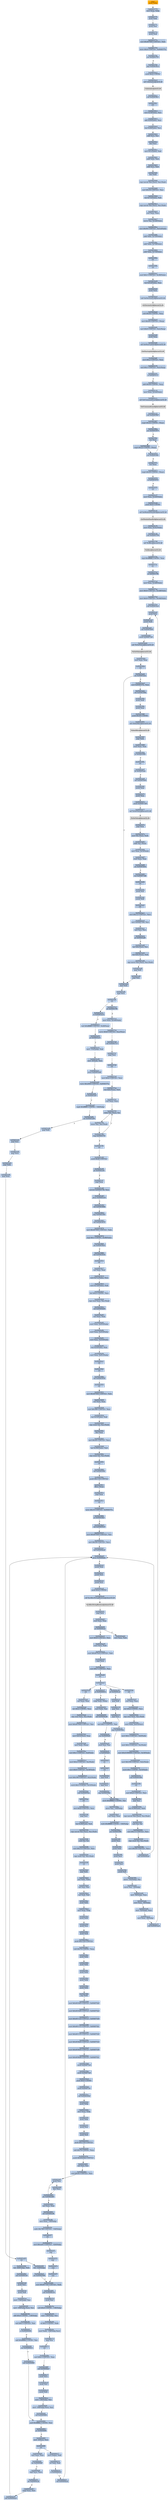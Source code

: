 digraph G {
node[shape=rectangle,style=filled,fillcolor=lightsteelblue,color=lightsteelblue]
bgcolor="transparent"
a0x00403778pushl_ebp[label="start\npushl %ebp",fillcolor="orange",color="lightgrey"];
a0x00403779movl_esp_ebp[label="0x00403779\nmovl %esp, %ebp"];
a0x0040377bpushl_ebx[label="0x0040377b\npushl %ebx"];
a0x0040377cpushl_esi[label="0x0040377c\npushl %esi"];
a0x0040377dpushl_edi[label="0x0040377d\npushl %edi"];
a0x0040377emovl_0x407000UINT32_ebx[label="0x0040377e\nmovl $0x407000<UINT32>, %ebx"];
a0x00403783testw_0x4UINT16_0x0040375a[label="0x00403783\ntestw $0x4<UINT16>, 0x0040375a"];
a0x0040378cjne_0x00403793[label="0x0040378c\njne 0x00403793"];
a0x0040378ejmp_0x00403bc2[label="0x0040378e\njmp 0x00403bc2"];
a0x00403bc2pushl_0x0UINT8[label="0x00403bc2\npushl $0x0<UINT8>"];
a0x00403bc4call_CoInitialize_ole32_dll[label="0x00403bc4\ncall CoInitialize@ole32.dll"];
CoInitialize_ole32_dll[label="CoInitialize@ole32.dll",fillcolor="lightgrey",color="lightgrey"];
a0x00403bcacall_0x004038c1[label="0x00403bca\ncall 0x004038c1"];
a0x004038c1std_[label="0x004038c1\nstd "];
a0x004038c2movl_0x18ebx__ecx[label="0x004038c2\nmovl 0x18(%ebx), %ecx"];
a0x004038c5addl_0x20ebx__ecx[label="0x004038c5\naddl 0x20(%ebx), %ecx"];
a0x004038c8leal_0x28ebx__esi[label="0x004038c8\nleal 0x28(%ebx), %esi"];
a0x004038cbaddl_ecx_esi[label="0x004038cb\naddl %ecx, %esi"];
a0x004038cddecl_esi[label="0x004038cd\ndecl %esi"];
a0x004038cemovl_0x1cebx__edi[label="0x004038ce\nmovl 0x1c(%ebx), %edi"];
a0x004038d1addl_ebx_edi[label="0x004038d1\naddl %ebx, %edi"];
a0x004038d3addl_ecx_edi[label="0x004038d3\naddl %ecx, %edi"];
a0x004038d5decl_edi[label="0x004038d5\ndecl %edi"];
a0x004038d6repz_movsb_ds_esi__es_edi_[label="0x004038d6\nrepz movsb %ds:(%esi), %es:(%edi)"];
a0x004038d8movl_0x18UINT32_ecx[label="0x004038d8\nmovl $0x18<UINT32>, %ecx"];
a0x004038ddleal_0x733ebx__edi[label="0x004038dd\nleal 0x733(%ebx), %edi"];
a0x004038e3repz_movsb_ds_esi__es_edi_[label="0x004038e3\nrepz movsb %ds:(%esi), %es:(%edi)"];
a0x004038e5xorl_eax_eax[label="0x004038e5\nxorl %eax, %eax"];
a0x004038e7movw_ax_0x3e8ebx_[label="0x004038e7\nmovw %ax, 0x3e8(%ebx)"];
a0x004038eemovl_0x94UINT32_0x5c4ebx_[label="0x004038ee\nmovl $0x94<UINT32>, 0x5c4(%ebx)"];
a0x004038f8addl_ebx_0x720ebx_[label="0x004038f8\naddl %ebx, 0x720(%ebx)"];
a0x004038feaddl_ebx_0x728ebx_[label="0x004038fe\naddl %ebx, 0x728(%ebx)"];
a0x00403904addl_ebx_0x730ebx_[label="0x00403904\naddl %ebx, 0x730(%ebx)"];
a0x0040390acld_[label="0x0040390a\ncld "];
a0x0040390bret[label="0x0040390b\nret"];
a0x00403bcfmovl_0x1UINT32_0x3f0ebx_[label="0x00403bcf\nmovl $0x1<UINT32>, 0x3f0(%ebx)"];
a0x00403bd9leal_0x5c4ebx__eax[label="0x00403bd9\nleal 0x5c4(%ebx), %eax"];
a0x00403bdfpushl_eax[label="0x00403bdf\npushl %eax"];
a0x00403be0call_GetVersionExA_kernel32_dll[label="0x00403be0\ncall GetVersionExA@kernel32.dll"];
GetVersionExA_kernel32_dll[label="GetVersionExA@kernel32.dll",fillcolor="lightgrey",color="lightgrey"];
a0x00403be6subl_0x44UINT8_esp[label="0x00403be6\nsubl $0x44<UINT8>, %esp"];
a0x00403be9movl_0x44UINT32_esp_[label="0x00403be9\nmovl $0x44<UINT32>, (%esp)"];
a0x00403bf0movl_0x0UINT32_0x2cesp_[label="0x00403bf0\nmovl $0x0<UINT32>, 0x2c(%esp)"];
a0x00403bf8pushl_esp[label="0x00403bf8\npushl %esp"];
a0x00403bf9call_GetStartupInfoA_kernel32_dll[label="0x00403bf9\ncall GetStartupInfoA@kernel32.dll"];
GetStartupInfoA_kernel32_dll[label="GetStartupInfoA@kernel32.dll",fillcolor="lightgrey",color="lightgrey"];
a0x00403bffmovl_0xaUINT32_eax[label="0x00403bff\nmovl $0xa<UINT32>, %eax"];
a0x00403c04testl_0x1UINT32_0x2cesp_[label="0x00403c04\ntestl $0x1<UINT32>, 0x2c(%esp)"];
a0x00403c0cje_0x00403c13[label="0x00403c0c\nje 0x00403c13"];
a0x00403c13addl_0x44UINT8_esp[label="0x00403c13\naddl $0x44<UINT8>, %esp"];
a0x00403c16movl_eax_0x3e4ebx_[label="0x00403c16\nmovl %eax, 0x3e4(%ebx)"];
a0x00403c1ccall_GetCommandLineA_kernel32_dll[label="0x00403c1c\ncall GetCommandLineA@kernel32.dll"];
GetCommandLineA_kernel32_dll[label="GetCommandLineA@kernel32.dll",fillcolor="lightgrey",color="lightgrey"];
a0x00403c22call_0x00403967[label="0x00403c22\ncall 0x00403967"];
a0x00403967cmpb_0x22UINT8_eax_[label="0x00403967\ncmpb $0x22<UINT8>, (%eax)"];
a0x0040396ajne_0x00403979[label="0x0040396a\njne 0x00403979"];
a0x0040396cincl_eax[label="0x0040396c\nincl %eax"];
a0x0040396dcmpb_0x22UINT8_eax_[label="0x0040396d\ncmpb $0x22<UINT8>, (%eax)"];
a0x00403970jne_0x0040396c[label="0x00403970\njne 0x0040396c"];
a0x00403972incl_eax[label="0x00403972\nincl %eax"];
a0x00403973cmpb_0x20UINT8_eax_[label="0x00403973\ncmpb $0x20<UINT8>, (%eax)"];
a0x00403976je_0x00403972[label="0x00403976\nje 0x00403972"];
a0x00403978ret[label="0x00403978\nret"];
a0x00403c27movl_eax_0x3e0ebx_[label="0x00403c27\nmovl %eax, 0x3e0(%ebx)"];
a0x00403c2dpushl_0x0UINT8[label="0x00403c2d\npushl $0x0<UINT8>"];
a0x00403c2fcall_GetModuleHandleA_kernel32_dll[label="0x00403c2f\ncall GetModuleHandleA@kernel32.dll"];
GetModuleHandleA_kernel32_dll[label="GetModuleHandleA@kernel32.dll",fillcolor="lightgrey",color="lightgrey"];
a0x00403c35movl_eax_0x3ecebx_[label="0x00403c35\nmovl %eax, 0x3ec(%ebx)"];
a0x00403c3bcall_0x00403798[label="0x00403c3b\ncall 0x00403798"];
a0x00403798call_TlsAlloc_kernel32_dll[label="0x00403798\ncall TlsAlloc@kernel32.dll"];
TlsAlloc_kernel32_dll[label="TlsAlloc@kernel32.dll",fillcolor="lightgrey",color="lightgrey"];
a0x0040379ecmpl_0xffffffffUINT8_eax[label="0x0040379e\ncmpl $0xffffffff<UINT8>, %eax"];
a0x004037a1stc_[label="0x004037a1\nstc "];
a0x004037a2je_0x004037f8[label="0x004037a2\nje 0x004037f8"];
a0x004037a4movl_eax_0x3d0ebx_[label="0x004037a4\nmovl %eax, 0x3d0(%ebx)"];
a0x004037aamovl_0x0UINT32_0x3d8ebx_[label="0x004037aa\nmovl $0x0<UINT32>, 0x3d8(%ebx)"];
a0x004037b4movl_0x0UINT32_0x3d4ebx_[label="0x004037b4\nmovl $0x0<UINT32>, 0x3d4(%ebx)"];
a0x004037becall_0x00403aa4[label="0x004037be\ncall 0x00403aa4"];
a0x00403aa4pushl_ecx[label="0x00403aa4\npushl %ecx"];
a0x00403aa5pushl_edx[label="0x00403aa5\npushl %edx"];
a0x00403aa6call_0x00403b60[label="0x00403aa6\ncall 0x00403b60"];
a0x00403b60pushl_0x004073d0[label="0x00403b60\npushl 0x004073d0"];
a0x00403b66call_TlsGetValue_kernel32_dll[label="0x00403b66\ncall TlsGetValue@kernel32.dll"];
TlsGetValue_kernel32_dll[label="TlsGetValue@kernel32.dll",fillcolor="lightgrey",color="lightgrey"];
a0x00403b6ctestl_eax_eax[label="0x00403b6c\ntestl %eax, %eax"];
a0x00403b6eret[label="0x00403b6e\nret"];
a0x00403aabjne_0x00403ada[label="0x00403aab\njne 0x00403ada"];
a0x00403adapopl_edx[label="0x00403ada\npopl %edx"];
a0x00403adbpopl_ecx[label="0x00403adb\npopl %ecx"];
a0x00403adcret[label="0x00403adc\nret"];
a0x004037c3jb_0x004037f8[label="0x004037c3\njb 0x004037f8"];
a0x004037c5movl_eax_0x3d4ebx_[label="0x004037c5\nmovl %eax, 0x3d4(%ebx)"];
a0x004037cbmovw_0x8UINT16_0xaceax_[label="0x004037cb\nmovw $0x8<UINT16>, 0xac(%eax)"];
a0x004037d4call_0x004037e7[label="0x004037d4\ncall 0x004037e7"];
a0x004037e7popl_esi[label="0x004037e7\npopl %esi"];
a0x004037e8cld_[label="0x004037e8\ncld "];
a0x004037e9movl_0xeUINT32_ecx[label="0x004037e9\nmovl $0xe<UINT32>, %ecx"];
a0x004037eeleal_0x6ceax__edi[label="0x004037ee\nleal 0x6c(%eax), %edi"];
a0x004037f1xorl_eax_eax[label="0x004037f1\nxorl %eax, %eax"];
a0x004037f3lodsb_ds_esi__al[label="0x004037f3\nlodsb %ds:(%esi), %al"];
a0x004037f4stosw_ax_es_edi_[label="0x004037f4\nstosw %ax, %es:(%edi)"];
a0x004037f6loop_0x004037f3[label="0x004037f6\nloop 0x004037f3"];
a0x004037f8ret[label="0x004037f8\nret"];
a0x00403c40pushl_0xffUINT32[label="0x00403c40\npushl $0xff<UINT32>"];
a0x00403c45jb_0x00403c92[label="0x00403c45\njb 0x00403c92"];
a0x00403c47popl_eax[label="0x00403c47\npopl %eax"];
a0x00403c48movzwl_0x00403758_ecx[label="0x00403c48\nmovzwl 0x00403758, %ecx"];
a0x00403c4fjecxz_0x00403c5d[label="0x00403c4f\njecxz 0x00403c5d"];
a0x00403c5dcall_0x0040380d[label="0x00403c5d\ncall 0x0040380d"];
a0x0040380djmp_0x00401063[label="0x0040380d\njmp 0x00401063"];
a0x00401063call_0x00403878[label="0x00401063\ncall 0x00403878"];
a0x00403878movl_0x407000UINT32_ebx[label="0x00403878\nmovl $0x407000<UINT32>, %ebx"];
a0x0040387dcmpl_0x1UINT8_0x3f0ebx_[label="0x0040387d\ncmpl $0x1<UINT8>, 0x3f0(%ebx)"];
a0x00403884jne_0x004038a5[label="0x00403884\njne 0x004038a5"];
a0x00403886call_0x00403916[label="0x00403886\ncall 0x00403916"];
a0x00403916cld_[label="0x00403916\ncld "];
a0x00403917xorl_eax_eax[label="0x00403917\nxorl %eax, %eax"];
a0x00403919movl_0x71cebx__ecx[label="0x00403919\nmovl 0x71c(%ebx), %ecx"];
a0x0040391fmovl_0x720ebx__edi[label="0x0040391f\nmovl 0x720(%ebx), %edi"];
a0x00403925shrl_0x2UINT8_ecx[label="0x00403925\nshrl $0x2<UINT8>, %ecx"];
a0x00403928repz_stosl_eax_es_edi_[label="0x00403928\nrepz stosl %eax, %es:(%edi)"];
a0x0040392acall_0x00404e83[label="0x0040392a\ncall 0x00404e83"];
a0x00404e83xorl_eax_eax[label="0x00404e83\nxorl %eax, %eax"];
a0x00404e85movl_eax_0x410ebx_[label="0x00404e85\nmovl %eax, 0x410(%ebx)"];
a0x00404e8bmovl_eax_0x414ebx_[label="0x00404e8b\nmovl %eax, 0x414(%ebx)"];
a0x00404e91movl_eax_0x418ebx_[label="0x00404e91\nmovl %eax, 0x418(%ebx)"];
a0x00404e97leal_0xc0ebx__eax[label="0x00404e97\nleal 0xc0(%ebx), %eax"];
a0x00404e9dmovl_eax_0x41cebx_[label="0x00404e9d\nmovl %eax, 0x41c(%ebx)"];
a0x00404ea3ret[label="0x00404ea3\nret"];
a0x0040392fret[label="0x0040392f\nret"];
a0x0040388bcall_0x00403930[label="0x0040388b\ncall 0x00403930"];
a0x00403930cld_[label="0x00403930\ncld "];
a0x00403931movl_0x407000UINT32_ebx[label="0x00403931\nmovl $0x407000<UINT32>, %ebx"];
a0x00403936xorl_eax_eax[label="0x00403936\nxorl %eax, %eax"];
a0x00403938movl_0x380UINT32_ecx[label="0x00403938\nmovl $0x380<UINT32>, %ecx"];
a0x0040393dleal_0x10ebx__edi[label="0x0040393d\nleal 0x10(%ebx), %edi"];
a0x00403940repz_stosb_al_es_edi_[label="0x00403940\nrepz stosb %al, %es:(%edi)"];
a0x00403942decl_eax[label="0x00403942\ndecl %eax"];
a0x00403943movl_0x40UINT32_ecx[label="0x00403943\nmovl $0x40<UINT32>, %ecx"];
a0x00403948leal_0x390ebx__edi[label="0x00403948\nleal 0x390(%ebx), %edi"];
a0x0040394erepz_stosb_al_es_edi_[label="0x0040394e\nrepz stosb %al, %es:(%edi)"];
a0x00403950ret[label="0x00403950\nret"];
a0x00403890call_0x0040390c[label="0x00403890\ncall 0x0040390c"];
a0x0040390cpushl_0x133fUINT32[label="0x0040390c\npushl $0x133f<UINT32>"];
a0x00403911fldcw_esp_[label="0x00403911\nfldcw (%esp)"];
a0x00403914popl_eax[label="0x00403914\npopl %eax"];
a0x00403915ret[label="0x00403915\nret"];
a0x00403895testw_0x10UINT16_0x0040375a[label="0x00403895\ntestw $0x10<UINT16>, 0x0040375a"];
a0x0040389eje_0x004038a5[label="0x0040389e\nje 0x004038a5"];
a0x004038a0call_0x00405537[label="0x004038a0\ncall 0x00405537"];
a0x00405537movl_0x407000UINT32_esi[label="0x00405537\nmovl $0x407000<UINT32>, %esi"];
a0x0040553cmovl_0x58UINT32_ecx[label="0x0040553c\nmovl $0x58<UINT32>, %ecx"];
a0x00405541call_0x00404ea4[label="0x00405541\ncall 0x00404ea4"];
a0x00404ea4jecxz_0x00404ebc[label="0x00404ea4\njecxz 0x00404ebc"];
a0x00404ea6pushl_eax[label="0x00404ea6\npushl %eax"];
a0x00404ea7pushl_ecx[label="0x00404ea7\npushl %ecx"];
a0x00404ea8pushl_ecx[label="0x00404ea8\npushl %ecx"];
a0x00404ea9pushl_0x0UINT8[label="0x00404ea9\npushl $0x0<UINT8>"];
a0x00404eabcall_SysAllocStringByteLen_oleaut32_dll[label="0x00404eab\ncall SysAllocStringByteLen@oleaut32.dll"];
SysAllocStringByteLen_oleaut32_dll[label="SysAllocStringByteLen@oleaut32.dll",fillcolor="lightgrey",color="lightgrey"];
a0x00404eb1popl_ecx[label="0x00404eb1\npopl %ecx"];
a0x00404eb2testl_eax_eax[label="0x00404eb2\ntestl %eax, %eax"];
a0x00404eb4je_0x00404ec4[label="0x00404eb4\nje 0x00404ec4"];
a0x00404eb6movl_eax_edx[label="0x00404eb6\nmovl %eax, %edx"];
a0x00404ec4movl_0x0UINT32_ecx[label="0x00404ec4\nmovl $0x0<UINT32>, %ecx"];
a0x00404ec9movl_ecx_edx[label="0x00404ec9\nmovl %ecx, %edx"];
a0x00404ecbmovl_0x4070c0UINT32_edi[label="0x00404ecb\nmovl $0x4070c0<UINT32>, %edi"];
a0x00404ed0popl_eax[label="0x00404ed0\npopl %eax"];
a0x00404ed1movl_0x7UINT32_eax[label="0x00404ed1\nmovl $0x7<UINT32>, %eax"];
a0x00404ed6stc_[label="0x00404ed6\nstc "];
a0x00404ed7ret[label="0x00404ed7\nret"];
a0x00405546cld_[label="0x00405546\ncld "];
a0x00405547xorl_eax_eax[label="0x00405547\nxorl %eax, %eax"];
a0x00405549shrl_0x2UINT8_ecx[label="0x00405549\nshrl $0x2<UINT8>, %ecx"];
a0x0040554crepz_stosl_eax_es_edi_[label="0x0040554c\nrepz stosl %eax, %es:(%edi)"];
a0x0040554emovl_edx_0x414esi_[label="0x0040554e\nmovl %edx, 0x414(%esi)"];
a0x00405554movl_0x1UINT32_0x4edx_[label="0x00405554\nmovl $0x1<UINT32>, 0x4(%edx)"];
a0x0040555bmovl_0x1UINT32_0xcedx_[label="0x0040555b\nmovl $0x1<UINT32>, 0xc(%edx)"];
a0x00405562movl_0x41000000UINT32_0x18edx_[label="0x00405562\nmovl $0x41000000<UINT32>, 0x18(%edx)"];
a0x00405569movl_0x190UINT32_0x2cedx_[label="0x00405569\nmovl $0x190<UINT32>, 0x2c(%edx)"];
a0x00405570movb_0x1UINT8_0x33edx_[label="0x00405570\nmovb $0x1<UINT8>, 0x33(%edx)"];
a0x00405574call_0x00405586[label="0x00405574\ncall 0x00405586"];
a0x00405586cld_[label="0x00405586\ncld "];
a0x00405587movl_0xdUINT32_ecx[label="0x00405587\nmovl $0xd<UINT32>, %ecx"];
a0x0040558cpopl_esi[label="0x0040558c\npopl %esi"];
a0x0040558dleal_0x38edx__edi[label="0x0040558d\nleal 0x38(%edx), %edi"];
a0x00405590repz_movsb_ds_esi__es_edi_[label="0x00405590\nrepz movsb %ds:(%esi), %es:(%edi)"];
a0x00405592xorb_al_al[label="0x00405592\nxorb %al, %al"];
a0x00405594movl_0x13UINT32_ecx[label="0x00405594\nmovl $0x13<UINT32>, %ecx"];
a0x00405599repz_stosb_al_es_edi_[label="0x00405599\nrepz stosb %al, %es:(%edi)"];
a0x0040559bmovl_0x58UINT32_ecx[label="0x0040559b\nmovl $0x58<UINT32>, %ecx"];
a0x004055a0call_0x00404ea4[label="0x004055a0\ncall 0x00404ea4"];
a0x004055a5cld_[label="0x004055a5\ncld "];
a0x004055a6xorl_eax_eax[label="0x004055a6\nxorl %eax, %eax"];
a0x004055a8shrl_0x2UINT8_ecx[label="0x004055a8\nshrl $0x2<UINT8>, %ecx"];
a0x004055abrepz_stosl_eax_es_edi_[label="0x004055ab\nrepz stosl %eax, %es:(%edi)"];
a0x004055admovl_0x407000UINT32_esi[label="0x004055ad\nmovl $0x407000<UINT32>, %esi"];
a0x004055b2movl_0x414esi__eax[label="0x004055b2\nmovl 0x414(%esi), %eax"];
a0x004055b8movl_edx_eax_[label="0x004055b8\nmovl %edx, (%eax)"];
a0x004055bamovl_0x1UINT32_0x4edx_[label="0x004055ba\nmovl $0x1<UINT32>, 0x4(%edx)"];
a0x004055c1movl_0x2UINT32_0xcedx_[label="0x004055c1\nmovl $0x2<UINT32>, 0xc(%edx)"];
a0x004055c8movl_0x0UINT32_0x18edx_[label="0x004055c8\nmovl $0x0<UINT32>, 0x18(%edx)"];
a0x004055cfmovl_0x190UINT32_0x2cedx_[label="0x004055cf\nmovl $0x190<UINT32>, 0x2c(%edx)"];
a0x004055d6movb_0x1UINT8_0x33edx_[label="0x004055d6\nmovb $0x1<UINT8>, 0x33(%edx)"];
a0x004055dacall_0x004055ea[label="0x004055da\ncall 0x004055ea"];
a0x004055eacld_[label="0x004055ea\ncld "];
a0x004055ebmovl_0xbUINT32_ecx[label="0x004055eb\nmovl $0xb<UINT32>, %ecx"];
a0x004055f0popl_esi[label="0x004055f0\npopl %esi"];
a0x004055f1leal_0x38edx__edi[label="0x004055f1\nleal 0x38(%edx), %edi"];
a0x004055f4repz_movsb_ds_esi__es_edi_[label="0x004055f4\nrepz movsb %ds:(%esi), %es:(%edi)"];
a0x004055f6xorb_al_al[label="0x004055f6\nxorb %al, %al"];
a0x004055f8movl_0x15UINT32_ecx[label="0x004055f8\nmovl $0x15<UINT32>, %ecx"];
a0x004055fdrepz_stosb_al_es_edi_[label="0x004055fd\nrepz stosb %al, %es:(%edi)"];
a0x004055ffret[label="0x004055ff\nret"];
a0x004038a5popl_edx[label="0x004038a5\npopl %edx"];
a0x004038a6xorl_ebx_ebx[label="0x004038a6\nxorl %ebx, %ebx"];
a0x004038a8xorl_esi_esi[label="0x004038a8\nxorl %esi, %esi"];
a0x004038aaxorl_edi_edi[label="0x004038aa\nxorl %edi, %edi"];
a0x004038acpushl_ebx[label="0x004038ac\npushl %ebx"];
a0x004038admovl_esp_ebp[label="0x004038ad\nmovl %esp, %ebp"];
a0x004038afpushl_ebx[label="0x004038af\npushl %ebx"];
a0x004038b0pushl_esi[label="0x004038b0\npushl %esi"];
a0x004038b1pushl_edi[label="0x004038b1\npushl %edi"];
a0x004038b2pushl_0x133fUINT32[label="0x004038b2\npushl $0x133f<UINT32>"];
a0x004038b7subl_0x70UINT8_esp[label="0x004038b7\nsubl $0x70<UINT8>, %esp"];
a0x004038bapushl_ebx[label="0x004038ba\npushl %ebx"];
a0x004038bbpushl_ebx[label="0x004038bb\npushl %ebx"];
a0x004038bcpushl_ebx[label="0x004038bc\npushl %ebx"];
a0x004038bdpushl_ebx[label="0x004038bd\npushl %ebx"];
a0x004038bepushl_ebx[label="0x004038be\npushl %ebx"];
a0x004038bfjmp_edx[label="0x004038bf\njmp %edx"];
a0x00401068movl_0x4010d5UINT32_0x00407420[label="0x00401068\nmovl $0x4010d5<UINT32>, 0x00407420"];
a0x00401072movl_0x4010d9UINT32_0x00407424[label="0x00401072\nmovl $0x4010d9<UINT32>, 0x00407424"];
a0x0040107cmovl_0x40112dUINT32_0x00407428[label="0x0040107c\nmovl $0x40112d<UINT32>, 0x00407428"];
a0x00401086movl_0x401131UINT32_0x0040742c[label="0x00401086\nmovl $0x401131<UINT32>, 0x0040742c"];
a0x00401090movl_0x401135UINT32_0x00407430[label="0x00401090\nmovl $0x401135<UINT32>, 0x00407430"];
a0x0040109amovl_0x4036d0UINT32_0x00407434[label="0x0040109a\nmovl $0x4036d0<UINT32>, 0x00407434"];
a0x004010a4movl_0x4036d4UINT32_0x00407438[label="0x004010a4\nmovl $0x4036d4<UINT32>, 0x00407438"];
a0x004010aemovl_0x4036d8UINT32_0x0040743c[label="0x004010ae\nmovl $0x4036d8<UINT32>, 0x0040743c"];
a0x004010b8pushl_0x004073e4[label="0x004010b8\npushl 0x004073e4"];
a0x004010bepushl_0x004073e0[label="0x004010be\npushl 0x004073e0"];
a0x004010c4pushl_0x0UINT8[label="0x004010c4\npushl $0x0<UINT8>"];
a0x004010c6pushl_0x004073ec[label="0x004010c6\npushl 0x004073ec"];
a0x004010cccall_0x0040244d[label="0x004010cc\ncall 0x0040244d"];
a0x0040244dpushl_ebp[label="0x0040244d\npushl %ebp"];
a0x0040244emovl_esp_ebp[label="0x0040244e\nmovl %esp, %ebp"];
a0x00402450pushl_ebx[label="0x00402450\npushl %ebx"];
a0x00402451pushl_esi[label="0x00402451\npushl %esi"];
a0x00402452pushl_edi[label="0x00402452\npushl %edi"];
a0x00402453pushl_0x133fUINT32[label="0x00402453\npushl $0x133f<UINT32>"];
a0x00402458subl_0x70UINT8_esp[label="0x00402458\nsubl $0x70<UINT8>, %esp"];
a0x0040245bpushl_0x40244dUINT32[label="0x0040245b\npushl $0x40244d<UINT32>"];
a0x00402460xorl_esi_esi[label="0x00402460\nxorl %esi, %esi"];
a0x00402462movl_0x4eUINT32_ecx[label="0x00402462\nmovl $0x4e<UINT32>, %ecx"];
a0x00402467pushl_esi[label="0x00402467\npushl %esi"];
a0x00402468decl_ecx[label="0x00402468\ndecl %ecx"];
a0x00402469jne_0x00402467[label="0x00402469\njne 0x00402467"];
a0x0040246bxorl_eax_eax[label="0x0040246b\nxorl %eax, %eax"];
a0x0040246dcall_0x00406c88[label="0x0040246d\ncall 0x00406c88"];
a0x00406c88movl_eax__140ebp_[label="0x00406c88\nmovl %eax, -140(%ebp)"];
a0x00406c8eandw_0x7fffUINT16__144ebp_[label="0x00406c8e\nandw $0x7fff<UINT16>, -144(%ebp)"];
a0x00406c97ret[label="0x00406c97\nret"];
a0x00402472movl_0xea61UINT32__424ebp_[label="0x00402472\nmovl $0xea61<UINT32>, -424(%ebp)"];
a0x0040247cnop_[label="0x0040247c\nnop "];
a0x0040247dnop_[label="0x0040247d\nnop "];
a0x0040247enop_[label="0x0040247e\nnop "];
a0x0040247fnop_[label="0x0040247f\nnop "];
a0x00402480movl_0x407740UINT32_edx[label="0x00402480\nmovl $0x407740<UINT32>, %edx"];
a0x00402485call_0x00406c5d[label="0x00402485\ncall 0x00406c5d"];
a0x00406c5dpushl_esi[label="0x00406c5d\npushl %esi"];
a0x00406c5esubl_0x4UINT8__136ebp_[label="0x00406c5e\nsubl $0x4<UINT8>, -136(%ebp)"];
a0x00406c65movl__136ebp__esi[label="0x00406c65\nmovl -136(%ebp), %esi"];
a0x00406c6borl_0x1UINT8_edx[label="0x00406c6b\norl $0x1<UINT8>, %edx"];
a0x00406c6emovl_edx__108ebpesi_[label="0x00406c6e\nmovl %edx, -108(%ebp,%esi)"];
a0x00406c72popl_esi[label="0x00406c72\npopl %esi"];
a0x00406c73ret[label="0x00406c73\nret"];
a0x0040248amovl_0xcUINT32_eax[label="0x0040248a\nmovl $0xc<UINT32>, %eax"];
a0x0040248fcall_0x00404be7[label="0x0040248f\ncall 0x00404be7"];
a0x00404be7pushl_ecx[label="0x00404be7\npushl %ecx"];
a0x00404be8pushl_esi[label="0x00404be8\npushl %esi"];
a0x00404be9pushl_edi[label="0x00404be9\npushl %edi"];
a0x00404beamovl__136ebp__esi[label="0x00404bea\nmovl -136(%ebp), %esi"];
a0x00404bf0movl__108ebpesi__esi[label="0x00404bf0\nmovl -108(%ebp,%esi), %esi"];
a0x00404bf4call_0x00404f00[label="0x00404bf4\ncall 0x00404f00"];
a0x00404f00andl_0xfffffffeUINT8_esi[label="0x00404f00\nandl $0xfffffffe<UINT8>, %esi"];
a0x00404f03je_0x00404f09[label="0x00404f03\nje 0x00404f09"];
a0x00404f05movl__4esi__ecx[label="0x00404f05\nmovl -4(%esi), %ecx"];
a0x00404f08ret[label="0x00404f08\nret"];
a0x00404bf9testl_eax_eax[label="0x00404bf9\ntestl %eax, %eax"];
a0x00404bfbjns_0x00404bff[label="0x00404bfb\njns 0x00404bff"];
a0x00404bffcmpl_ecx_eax[label="0x00404bff\ncmpl %ecx, %eax"];
a0x00404c01jae_0x00404c2b[label="0x00404c01\njae 0x00404c2b"];
a0x00404c03xchgl_eax_ecx[label="0x00404c03\nxchgl %eax, %ecx"];
a0x00404c04call_0x00404ea4[label="0x00404c04\ncall 0x00404ea4"];
a0x00404c09jb_0x00404c2f[label="0x00404c09\njb 0x00404c2f"];
a0x00404c2fpopl_edi[label="0x00404c2f\npopl %edi"];
a0x00404c30popl_esi[label="0x00404c30\npopl %esi"];
a0x00404c31popl_ecx[label="0x00404c31\npopl %ecx"];
a0x00404c32jmp_0x004039dc[label="0x00404c32\njmp 0x004039dc"];
a0x004039dcmovb_0xffffffb0UINT8_ah[label="0x004039dc\nmovb $0xffffffb0<UINT8>, %ah"];
a0x004039demovw_ax__144ebp_[label="0x004039de\nmovw %ax, -144(%ebp)"];
a0x004039e5xorl_eax_eax[label="0x004039e5\nxorl %eax, %eax"];
a0x004039e7testb_0xffffffffUINT8__144ebp_[label="0x004039e7\ntestb $0xffffffff<UINT8>, -144(%ebp)"];
a0x004039eejne_0x004039f9[label="0x004039ee\njne 0x004039f9"];
a0x004039f9pushl_eax[label="0x004039f9\npushl %eax"];
a0x004039fapushl_ebx[label="0x004039fa\npushl %ebx"];
a0x004039fbpushl_ecx[label="0x004039fb\npushl %ecx"];
a0x004039fcpushl_esi[label="0x004039fc\npushl %esi"];
a0x004039fdpushl_edi[label="0x004039fd\npushl %edi"];
a0x004039femovw__142ebp__ax[label="0x004039fe\nmovw -142(%ebp), %ax"];
a0x00403a05movw_ax__14ebp_[label="0x00403a05\nmovw %ax, -14(%ebp)"];
a0x00403a09movl__56ebp__eax[label="0x00403a09\nmovl -56(%ebp), %eax"];
a0x00403a0cmovl_eax__64ebp_[label="0x00403a0c\nmovl %eax, -64(%ebp)"];
a0x00403a0fmovl__52ebp__eax[label="0x00403a0f\nmovl -52(%ebp), %eax"];
a0x00403a12movl_eax__60ebp_[label="0x00403a12\nmovl %eax, -60(%ebp)"];
a0x00403a15call_0x00403aa4[label="0x00403a15\ncall 0x00403aa4"];
a0x00403aadmovl_0x0040375c_eax[label="0x00403aad\nmovl 0x0040375c, %eax"];
a0x00403ab2call_0x0040398d[label="0x00403ab2\ncall 0x0040398d"];
a0x0040398dpushl_edx[label="0x0040398d\npushl %edx"];
a0x0040398epushl_eax[label="0x0040398e\npushl %eax"];
a0x0040398fpushl_0x40UINT8[label="0x0040398f\npushl $0x40<UINT8>"];
a0x00403991call_GlobalAlloc_kernel32_dll[label="0x00403991\ncall GlobalAlloc@kernel32.dll"];
GlobalAlloc_kernel32_dll[label="GlobalAlloc@kernel32.dll",fillcolor="lightgrey",color="lightgrey"];
a0x00403997popl_edx[label="0x00403997\npopl %edx"];
a0x00403998testl_eax_eax[label="0x00403998\ntestl %eax, %eax"];
a0x0040399aje_0x0040399d[label="0x0040399a\nje 0x0040399d"];
a0x0040399cret[label="0x0040399c\nret"];
a0x00403ab7jb_0x00403ada[label="0x00403ab7\njb 0x00403ada"];
a0x00403ab9call_0x00403b6f[label="0x00403ab9\ncall 0x00403b6f"];
a0x00403b6fpushl_eax[label="0x00403b6f\npushl %eax"];
a0x00403b70pushl_eax[label="0x00403b70\npushl %eax"];
a0x00403b71pushl_0x004073d0[label="0x00403b71\npushl 0x004073d0"];
a0x00403b77call_TlsSetValue_kernel32_dll[label="0x00403b77\ncall TlsSetValue@kernel32.dll"];
TlsSetValue_kernel32_dll[label="TlsSetValue@kernel32.dll",fillcolor="lightgrey",color="lightgrey"];
a0x00403b7dpopl_eax[label="0x00403b7d\npopl %eax"];
a0x00403b7emovl_fs_esi__edx[label="0x00403b7e\nmovl %fs:(%esi), %edx"];
a0x00403b82sbbb_al_eax_[label="0x00403b82\nsbbb %al, (%eax)"];
a0x00403b84movl_eax_0x14edx_[label="0x00403b84\nmovl %eax, 0x14(%edx)"];
a0x00403b87testl_eax_eax[label="0x00403b87\ntestl %eax, %eax"];
a0x00403b89jne_0x00403b92[label="0x00403b89\njne 0x00403b92"];
a0x00403b92incl_0x004073d8[label="0x00403b92\nincl 0x004073d8"];
a0x00403b98ret[label="0x00403b98\nret"];
a0x00403abepushl_esi[label="0x00403abe\npushl %esi"];
a0x00403abfpushl_edi[label="0x00403abf\npushl %edi"];
a0x00403ac0cld_[label="0x00403ac0\ncld "];
a0x00403ac1movl_0x12UINT32_ecx[label="0x00403ac1\nmovl $0x12<UINT32>, %ecx"];
a0x00403ac6movl_0x004073d4_esi[label="0x00403ac6\nmovl 0x004073d4, %esi"];
a0x00403acctestl_esi_esi[label="0x00403acc\ntestl %esi, %esi"];
a0x00403aceje_0x00403ad8[label="0x00403ace\nje 0x00403ad8"];
a0x00403ad0leal_0x6cesi__esi[label="0x00403ad0\nleal 0x6c(%esi), %esi"];
a0x00403ad3leal_0x6ceax__edi[label="0x00403ad3\nleal 0x6c(%eax), %edi"];
a0x00403ad6repz_movsl_ds_esi__es_edi_[label="0x00403ad6\nrepz movsl %ds:(%esi), %es:(%edi)"];
a0x00403ad8popl_edi[label="0x00403ad8\npopl %edi"];
a0x00403ad9popl_esi[label="0x00403ad9\npopl %esi"];
a0x00403a1ajb_0x00403a33[label="0x00403a1a\njb 0x00403a33"];
a0x00403a1ctestl_0xffffffffUINT32_0x28eax_[label="0x00403a1c\ntestl $0xffffffff<UINT32>, 0x28(%eax)"];
a0x00403a23je_0x00403a33[label="0x00403a23\nje 0x00403a33"];
a0x00403a33movl__132ebp__edi[label="0x00403a33\nmovl -132(%ebp), %edi"];
a0x00403a39movl__6edi__ecx[label="0x00403a39\nmovl -6(%edi), %ecx"];
a0x00403a3cjecxz_0x00403a66[label="0x00403a3c\njecxz 0x00403a66"];
a0x00403a66testw_0x2000UINT16_0x0040375a[label="0x00403a66\ntestw $0x2000<UINT16>, 0x0040375a"];
a0x00403a6fje_0x00403a87[label="0x00403a6f\nje 0x00403a87"];
a0x00403a87cmpb_0xfffffff1UINT8__144ebp_[label="0x00403a87\ncmpb $0xfffffff1<UINT8>, -144(%ebp)"];
a0x00403a8ejae_0x00403a96[label="0x00403a8e\njae 0x00403a96"];
a0x00403a90popl_edi[label="0x00403a90\npopl %edi"];
a0x00403a91popl_esi[label="0x00403a91\npopl %esi"];
a0x00403a92popl_ecx[label="0x00403a92\npopl %ecx"];
a0x00403a93popl_ebx[label="0x00403a93\npopl %ebx"];
a0x00403a94popl_eax[label="0x00403a94\npopl %eax"];
a0x00403a95ret[label="0x00403a95\nret"];
a0x00402494leal__428ebp__ebx[label="0x00402494\nleal -428(%ebp), %ebx"];
a0x0040249acall_0x004063e8[label="0x0040249a\ncall 0x004063e8"];
a0x004063e8pushl_esi[label="0x004063e8\npushl %esi"];
a0x004063e9pushl_edi[label="0x004063e9\npushl %edi"];
a0x004063eamovl__136ebp__esi[label="0x004063ea\nmovl -136(%ebp), %esi"];
a0x004063f0movl__108ebpesi__esi[label="0x004063f0\nmovl -108(%ebp,%esi), %esi"];
a0x004063f4addl_0x4UINT8__136ebp_[label="0x004063f4\naddl $0x4<UINT8>, -136(%ebp)"];
a0x004063fbtestl_0x1UINT32_esi[label="0x004063fb\ntestl $0x1<UINT32>, %esi"];
a0x00406401je_0x00406408[label="0x00406401\nje 0x00406408"];
a0x00406403andl_0xfffffffeUINT8_esi[label="0x00406403\nandl $0xfffffffe<UINT8>, %esi"];
a0x00406406jne_0x00406412[label="0x00406406\njne 0x00406412"];
a0x00406412call_0x00404f00[label="0x00406412\ncall 0x00404f00"];
a0x00406417movl_ebx__edi[label="0x00406417\nmovl (%ebx), %edi"];
a0x00406419orl_edi_edi[label="0x00406419\norl %edi, %edi"];
a0x0040641bje_0x00406422[label="0x0040641b\nje 0x00406422"];
a0x00406422call_0x00404ea4[label="0x00406422\ncall 0x00404ea4"];
a0x00406427jb_0x00406452[label="0x00406427\njb 0x00406452"];
a0x00406452xchgl_edx_ebx_[label="0x00406452\nxchgl %edx, (%ebx)"];
a0x00406454movl_edx_esi[label="0x00406454\nmovl %edx, %esi"];
a0x00406456call_0x00404ed8[label="0x00406456\ncall 0x00404ed8"];
a0x00404ed8testl_0x1UINT32_esi[label="0x00404ed8\ntestl $0x1<UINT32>, %esi"];
a0x00404edejne_0x00404ef1[label="0x00404ede\njne 0x00404ef1"];
a0x00404ee0testl_esi_esi[label="0x00404ee0\ntestl %esi, %esi"];
a0x00404ee2je_0x00404ef1[label="0x00404ee2\nje 0x00404ef1"];
a0x00404ef1clc_[label="0x00404ef1\nclc "];
a0x00404ef2ret[label="0x00404ef2\nret"];
a0x0040645bpopl_edi[label="0x0040645b\npopl %edi"];
a0x0040645cpopl_esi[label="0x0040645c\npopl %esi"];
a0x0040645djmp_0x004039dc[label="0x0040645d\njmp 0x004039dc"];
a0x0040249fdecl__424ebp_[label="0x0040249f\ndecl -424(%ebp)"];
a0x004024a5jne_0x00402480[label="0x004024a5\njne 0x00402480"];
a0x00403778pushl_ebp -> a0x00403779movl_esp_ebp [color="#000000"];
a0x00403779movl_esp_ebp -> a0x0040377bpushl_ebx [color="#000000"];
a0x0040377bpushl_ebx -> a0x0040377cpushl_esi [color="#000000"];
a0x0040377cpushl_esi -> a0x0040377dpushl_edi [color="#000000"];
a0x0040377dpushl_edi -> a0x0040377emovl_0x407000UINT32_ebx [color="#000000"];
a0x0040377emovl_0x407000UINT32_ebx -> a0x00403783testw_0x4UINT16_0x0040375a [color="#000000"];
a0x00403783testw_0x4UINT16_0x0040375a -> a0x0040378cjne_0x00403793 [color="#000000"];
a0x0040378cjne_0x00403793 -> a0x0040378ejmp_0x00403bc2 [color="#000000",label="F"];
a0x0040378ejmp_0x00403bc2 -> a0x00403bc2pushl_0x0UINT8 [color="#000000"];
a0x00403bc2pushl_0x0UINT8 -> a0x00403bc4call_CoInitialize_ole32_dll [color="#000000"];
a0x00403bc4call_CoInitialize_ole32_dll -> CoInitialize_ole32_dll [color="#000000"];
CoInitialize_ole32_dll -> a0x00403bcacall_0x004038c1 [color="#000000"];
a0x00403bcacall_0x004038c1 -> a0x004038c1std_ [color="#000000"];
a0x004038c1std_ -> a0x004038c2movl_0x18ebx__ecx [color="#000000"];
a0x004038c2movl_0x18ebx__ecx -> a0x004038c5addl_0x20ebx__ecx [color="#000000"];
a0x004038c5addl_0x20ebx__ecx -> a0x004038c8leal_0x28ebx__esi [color="#000000"];
a0x004038c8leal_0x28ebx__esi -> a0x004038cbaddl_ecx_esi [color="#000000"];
a0x004038cbaddl_ecx_esi -> a0x004038cddecl_esi [color="#000000"];
a0x004038cddecl_esi -> a0x004038cemovl_0x1cebx__edi [color="#000000"];
a0x004038cemovl_0x1cebx__edi -> a0x004038d1addl_ebx_edi [color="#000000"];
a0x004038d1addl_ebx_edi -> a0x004038d3addl_ecx_edi [color="#000000"];
a0x004038d3addl_ecx_edi -> a0x004038d5decl_edi [color="#000000"];
a0x004038d5decl_edi -> a0x004038d6repz_movsb_ds_esi__es_edi_ [color="#000000"];
a0x004038d6repz_movsb_ds_esi__es_edi_ -> a0x004038d8movl_0x18UINT32_ecx [color="#000000"];
a0x004038d8movl_0x18UINT32_ecx -> a0x004038ddleal_0x733ebx__edi [color="#000000"];
a0x004038ddleal_0x733ebx__edi -> a0x004038e3repz_movsb_ds_esi__es_edi_ [color="#000000"];
a0x004038e3repz_movsb_ds_esi__es_edi_ -> a0x004038e5xorl_eax_eax [color="#000000"];
a0x004038e5xorl_eax_eax -> a0x004038e7movw_ax_0x3e8ebx_ [color="#000000"];
a0x004038e7movw_ax_0x3e8ebx_ -> a0x004038eemovl_0x94UINT32_0x5c4ebx_ [color="#000000"];
a0x004038eemovl_0x94UINT32_0x5c4ebx_ -> a0x004038f8addl_ebx_0x720ebx_ [color="#000000"];
a0x004038f8addl_ebx_0x720ebx_ -> a0x004038feaddl_ebx_0x728ebx_ [color="#000000"];
a0x004038feaddl_ebx_0x728ebx_ -> a0x00403904addl_ebx_0x730ebx_ [color="#000000"];
a0x00403904addl_ebx_0x730ebx_ -> a0x0040390acld_ [color="#000000"];
a0x0040390acld_ -> a0x0040390bret [color="#000000"];
a0x0040390bret -> a0x00403bcfmovl_0x1UINT32_0x3f0ebx_ [color="#000000"];
a0x00403bcfmovl_0x1UINT32_0x3f0ebx_ -> a0x00403bd9leal_0x5c4ebx__eax [color="#000000"];
a0x00403bd9leal_0x5c4ebx__eax -> a0x00403bdfpushl_eax [color="#000000"];
a0x00403bdfpushl_eax -> a0x00403be0call_GetVersionExA_kernel32_dll [color="#000000"];
a0x00403be0call_GetVersionExA_kernel32_dll -> GetVersionExA_kernel32_dll [color="#000000"];
GetVersionExA_kernel32_dll -> a0x00403be6subl_0x44UINT8_esp [color="#000000"];
a0x00403be6subl_0x44UINT8_esp -> a0x00403be9movl_0x44UINT32_esp_ [color="#000000"];
a0x00403be9movl_0x44UINT32_esp_ -> a0x00403bf0movl_0x0UINT32_0x2cesp_ [color="#000000"];
a0x00403bf0movl_0x0UINT32_0x2cesp_ -> a0x00403bf8pushl_esp [color="#000000"];
a0x00403bf8pushl_esp -> a0x00403bf9call_GetStartupInfoA_kernel32_dll [color="#000000"];
a0x00403bf9call_GetStartupInfoA_kernel32_dll -> GetStartupInfoA_kernel32_dll [color="#000000"];
GetStartupInfoA_kernel32_dll -> a0x00403bffmovl_0xaUINT32_eax [color="#000000"];
a0x00403bffmovl_0xaUINT32_eax -> a0x00403c04testl_0x1UINT32_0x2cesp_ [color="#000000"];
a0x00403c04testl_0x1UINT32_0x2cesp_ -> a0x00403c0cje_0x00403c13 [color="#000000"];
a0x00403c0cje_0x00403c13 -> a0x00403c13addl_0x44UINT8_esp [color="#000000",label="T"];
a0x00403c13addl_0x44UINT8_esp -> a0x00403c16movl_eax_0x3e4ebx_ [color="#000000"];
a0x00403c16movl_eax_0x3e4ebx_ -> a0x00403c1ccall_GetCommandLineA_kernel32_dll [color="#000000"];
a0x00403c1ccall_GetCommandLineA_kernel32_dll -> GetCommandLineA_kernel32_dll [color="#000000"];
GetCommandLineA_kernel32_dll -> a0x00403c22call_0x00403967 [color="#000000"];
a0x00403c22call_0x00403967 -> a0x00403967cmpb_0x22UINT8_eax_ [color="#000000"];
a0x00403967cmpb_0x22UINT8_eax_ -> a0x0040396ajne_0x00403979 [color="#000000"];
a0x0040396ajne_0x00403979 -> a0x0040396cincl_eax [color="#000000",label="F"];
a0x0040396cincl_eax -> a0x0040396dcmpb_0x22UINT8_eax_ [color="#000000"];
a0x0040396dcmpb_0x22UINT8_eax_ -> a0x00403970jne_0x0040396c [color="#000000"];
a0x00403970jne_0x0040396c -> a0x0040396cincl_eax [color="#000000",label="T"];
a0x00403970jne_0x0040396c -> a0x00403972incl_eax [color="#000000",label="F"];
a0x00403972incl_eax -> a0x00403973cmpb_0x20UINT8_eax_ [color="#000000"];
a0x00403973cmpb_0x20UINT8_eax_ -> a0x00403976je_0x00403972 [color="#000000"];
a0x00403976je_0x00403972 -> a0x00403978ret [color="#000000",label="F"];
a0x00403978ret -> a0x00403c27movl_eax_0x3e0ebx_ [color="#000000"];
a0x00403c27movl_eax_0x3e0ebx_ -> a0x00403c2dpushl_0x0UINT8 [color="#000000"];
a0x00403c2dpushl_0x0UINT8 -> a0x00403c2fcall_GetModuleHandleA_kernel32_dll [color="#000000"];
a0x00403c2fcall_GetModuleHandleA_kernel32_dll -> GetModuleHandleA_kernel32_dll [color="#000000"];
GetModuleHandleA_kernel32_dll -> a0x00403c35movl_eax_0x3ecebx_ [color="#000000"];
a0x00403c35movl_eax_0x3ecebx_ -> a0x00403c3bcall_0x00403798 [color="#000000"];
a0x00403c3bcall_0x00403798 -> a0x00403798call_TlsAlloc_kernel32_dll [color="#000000"];
a0x00403798call_TlsAlloc_kernel32_dll -> TlsAlloc_kernel32_dll [color="#000000"];
TlsAlloc_kernel32_dll -> a0x0040379ecmpl_0xffffffffUINT8_eax [color="#000000"];
a0x0040379ecmpl_0xffffffffUINT8_eax -> a0x004037a1stc_ [color="#000000"];
a0x004037a1stc_ -> a0x004037a2je_0x004037f8 [color="#000000"];
a0x004037a2je_0x004037f8 -> a0x004037a4movl_eax_0x3d0ebx_ [color="#000000",label="F"];
a0x004037a4movl_eax_0x3d0ebx_ -> a0x004037aamovl_0x0UINT32_0x3d8ebx_ [color="#000000"];
a0x004037aamovl_0x0UINT32_0x3d8ebx_ -> a0x004037b4movl_0x0UINT32_0x3d4ebx_ [color="#000000"];
a0x004037b4movl_0x0UINT32_0x3d4ebx_ -> a0x004037becall_0x00403aa4 [color="#000000"];
a0x004037becall_0x00403aa4 -> a0x00403aa4pushl_ecx [color="#000000"];
a0x00403aa4pushl_ecx -> a0x00403aa5pushl_edx [color="#000000"];
a0x00403aa5pushl_edx -> a0x00403aa6call_0x00403b60 [color="#000000"];
a0x00403aa6call_0x00403b60 -> a0x00403b60pushl_0x004073d0 [color="#000000"];
a0x00403b60pushl_0x004073d0 -> a0x00403b66call_TlsGetValue_kernel32_dll [color="#000000"];
a0x00403b66call_TlsGetValue_kernel32_dll -> TlsGetValue_kernel32_dll [color="#000000"];
TlsGetValue_kernel32_dll -> a0x00403b6ctestl_eax_eax [color="#000000"];
a0x00403b6ctestl_eax_eax -> a0x00403b6eret [color="#000000"];
a0x00403b6eret -> a0x00403aabjne_0x00403ada [color="#000000"];
a0x00403aabjne_0x00403ada -> a0x00403adapopl_edx [color="#000000",label="T"];
a0x00403adapopl_edx -> a0x00403adbpopl_ecx [color="#000000"];
a0x00403adbpopl_ecx -> a0x00403adcret [color="#000000"];
a0x00403adcret -> a0x004037c3jb_0x004037f8 [color="#000000"];
a0x004037c3jb_0x004037f8 -> a0x004037c5movl_eax_0x3d4ebx_ [color="#000000",label="F"];
a0x004037c5movl_eax_0x3d4ebx_ -> a0x004037cbmovw_0x8UINT16_0xaceax_ [color="#000000"];
a0x004037cbmovw_0x8UINT16_0xaceax_ -> a0x004037d4call_0x004037e7 [color="#000000"];
a0x004037d4call_0x004037e7 -> a0x004037e7popl_esi [color="#000000"];
a0x004037e7popl_esi -> a0x004037e8cld_ [color="#000000"];
a0x004037e8cld_ -> a0x004037e9movl_0xeUINT32_ecx [color="#000000"];
a0x004037e9movl_0xeUINT32_ecx -> a0x004037eeleal_0x6ceax__edi [color="#000000"];
a0x004037eeleal_0x6ceax__edi -> a0x004037f1xorl_eax_eax [color="#000000"];
a0x004037f1xorl_eax_eax -> a0x004037f3lodsb_ds_esi__al [color="#000000"];
a0x004037f3lodsb_ds_esi__al -> a0x004037f4stosw_ax_es_edi_ [color="#000000"];
a0x004037f4stosw_ax_es_edi_ -> a0x004037f6loop_0x004037f3 [color="#000000"];
a0x004037f6loop_0x004037f3 -> a0x004037f3lodsb_ds_esi__al [color="#000000",label="T"];
a0x004037f6loop_0x004037f3 -> a0x004037f8ret [color="#000000",label="F"];
a0x004037f8ret -> a0x00403c40pushl_0xffUINT32 [color="#000000"];
a0x00403c40pushl_0xffUINT32 -> a0x00403c45jb_0x00403c92 [color="#000000"];
a0x00403c45jb_0x00403c92 -> a0x00403c47popl_eax [color="#000000",label="F"];
a0x00403c47popl_eax -> a0x00403c48movzwl_0x00403758_ecx [color="#000000"];
a0x00403c48movzwl_0x00403758_ecx -> a0x00403c4fjecxz_0x00403c5d [color="#000000"];
a0x00403c4fjecxz_0x00403c5d -> a0x00403c5dcall_0x0040380d [color="#000000",label="T"];
a0x00403c5dcall_0x0040380d -> a0x0040380djmp_0x00401063 [color="#000000"];
a0x0040380djmp_0x00401063 -> a0x00401063call_0x00403878 [color="#000000"];
a0x00401063call_0x00403878 -> a0x00403878movl_0x407000UINT32_ebx [color="#000000"];
a0x00403878movl_0x407000UINT32_ebx -> a0x0040387dcmpl_0x1UINT8_0x3f0ebx_ [color="#000000"];
a0x0040387dcmpl_0x1UINT8_0x3f0ebx_ -> a0x00403884jne_0x004038a5 [color="#000000"];
a0x00403884jne_0x004038a5 -> a0x00403886call_0x00403916 [color="#000000",label="F"];
a0x00403886call_0x00403916 -> a0x00403916cld_ [color="#000000"];
a0x00403916cld_ -> a0x00403917xorl_eax_eax [color="#000000"];
a0x00403917xorl_eax_eax -> a0x00403919movl_0x71cebx__ecx [color="#000000"];
a0x00403919movl_0x71cebx__ecx -> a0x0040391fmovl_0x720ebx__edi [color="#000000"];
a0x0040391fmovl_0x720ebx__edi -> a0x00403925shrl_0x2UINT8_ecx [color="#000000"];
a0x00403925shrl_0x2UINT8_ecx -> a0x00403928repz_stosl_eax_es_edi_ [color="#000000"];
a0x00403928repz_stosl_eax_es_edi_ -> a0x0040392acall_0x00404e83 [color="#000000"];
a0x0040392acall_0x00404e83 -> a0x00404e83xorl_eax_eax [color="#000000"];
a0x00404e83xorl_eax_eax -> a0x00404e85movl_eax_0x410ebx_ [color="#000000"];
a0x00404e85movl_eax_0x410ebx_ -> a0x00404e8bmovl_eax_0x414ebx_ [color="#000000"];
a0x00404e8bmovl_eax_0x414ebx_ -> a0x00404e91movl_eax_0x418ebx_ [color="#000000"];
a0x00404e91movl_eax_0x418ebx_ -> a0x00404e97leal_0xc0ebx__eax [color="#000000"];
a0x00404e97leal_0xc0ebx__eax -> a0x00404e9dmovl_eax_0x41cebx_ [color="#000000"];
a0x00404e9dmovl_eax_0x41cebx_ -> a0x00404ea3ret [color="#000000"];
a0x00404ea3ret -> a0x0040392fret [color="#000000"];
a0x0040392fret -> a0x0040388bcall_0x00403930 [color="#000000"];
a0x0040388bcall_0x00403930 -> a0x00403930cld_ [color="#000000"];
a0x00403930cld_ -> a0x00403931movl_0x407000UINT32_ebx [color="#000000"];
a0x00403931movl_0x407000UINT32_ebx -> a0x00403936xorl_eax_eax [color="#000000"];
a0x00403936xorl_eax_eax -> a0x00403938movl_0x380UINT32_ecx [color="#000000"];
a0x00403938movl_0x380UINT32_ecx -> a0x0040393dleal_0x10ebx__edi [color="#000000"];
a0x0040393dleal_0x10ebx__edi -> a0x00403940repz_stosb_al_es_edi_ [color="#000000"];
a0x00403940repz_stosb_al_es_edi_ -> a0x00403942decl_eax [color="#000000"];
a0x00403942decl_eax -> a0x00403943movl_0x40UINT32_ecx [color="#000000"];
a0x00403943movl_0x40UINT32_ecx -> a0x00403948leal_0x390ebx__edi [color="#000000"];
a0x00403948leal_0x390ebx__edi -> a0x0040394erepz_stosb_al_es_edi_ [color="#000000"];
a0x0040394erepz_stosb_al_es_edi_ -> a0x00403950ret [color="#000000"];
a0x00403950ret -> a0x00403890call_0x0040390c [color="#000000"];
a0x00403890call_0x0040390c -> a0x0040390cpushl_0x133fUINT32 [color="#000000"];
a0x0040390cpushl_0x133fUINT32 -> a0x00403911fldcw_esp_ [color="#000000"];
a0x00403911fldcw_esp_ -> a0x00403914popl_eax [color="#000000"];
a0x00403914popl_eax -> a0x00403915ret [color="#000000"];
a0x00403915ret -> a0x00403895testw_0x10UINT16_0x0040375a [color="#000000"];
a0x00403895testw_0x10UINT16_0x0040375a -> a0x0040389eje_0x004038a5 [color="#000000"];
a0x0040389eje_0x004038a5 -> a0x004038a0call_0x00405537 [color="#000000",label="F"];
a0x004038a0call_0x00405537 -> a0x00405537movl_0x407000UINT32_esi [color="#000000"];
a0x00405537movl_0x407000UINT32_esi -> a0x0040553cmovl_0x58UINT32_ecx [color="#000000"];
a0x0040553cmovl_0x58UINT32_ecx -> a0x00405541call_0x00404ea4 [color="#000000"];
a0x00405541call_0x00404ea4 -> a0x00404ea4jecxz_0x00404ebc [color="#000000"];
a0x00404ea4jecxz_0x00404ebc -> a0x00404ea6pushl_eax [color="#000000",label="F"];
a0x00404ea6pushl_eax -> a0x00404ea7pushl_ecx [color="#000000"];
a0x00404ea7pushl_ecx -> a0x00404ea8pushl_ecx [color="#000000"];
a0x00404ea8pushl_ecx -> a0x00404ea9pushl_0x0UINT8 [color="#000000"];
a0x00404ea9pushl_0x0UINT8 -> a0x00404eabcall_SysAllocStringByteLen_oleaut32_dll [color="#000000"];
a0x00404eabcall_SysAllocStringByteLen_oleaut32_dll -> SysAllocStringByteLen_oleaut32_dll [color="#000000"];
SysAllocStringByteLen_oleaut32_dll -> a0x00404eb1popl_ecx [color="#000000"];
a0x00404eb1popl_ecx -> a0x00404eb2testl_eax_eax [color="#000000"];
a0x00404eb2testl_eax_eax -> a0x00404eb4je_0x00404ec4 [color="#000000"];
a0x00404eb4je_0x00404ec4 -> a0x00404eb6movl_eax_edx [color="#000000",label="F"];
a0x00404eb4je_0x00404ec4 -> a0x00404ec4movl_0x0UINT32_ecx [color="#000000",label="T"];
a0x00404ec4movl_0x0UINT32_ecx -> a0x00404ec9movl_ecx_edx [color="#000000"];
a0x00404ec9movl_ecx_edx -> a0x00404ecbmovl_0x4070c0UINT32_edi [color="#000000"];
a0x00404ecbmovl_0x4070c0UINT32_edi -> a0x00404ed0popl_eax [color="#000000"];
a0x00404ed0popl_eax -> a0x00404ed1movl_0x7UINT32_eax [color="#000000"];
a0x00404ed1movl_0x7UINT32_eax -> a0x00404ed6stc_ [color="#000000"];
a0x00404ed6stc_ -> a0x00404ed7ret [color="#000000"];
a0x00404ed7ret -> a0x00405546cld_ [color="#000000"];
a0x00405546cld_ -> a0x00405547xorl_eax_eax [color="#000000"];
a0x00405547xorl_eax_eax -> a0x00405549shrl_0x2UINT8_ecx [color="#000000"];
a0x00405549shrl_0x2UINT8_ecx -> a0x0040554crepz_stosl_eax_es_edi_ [color="#000000"];
a0x0040554crepz_stosl_eax_es_edi_ -> a0x0040554emovl_edx_0x414esi_ [color="#000000"];
a0x0040554emovl_edx_0x414esi_ -> a0x00405554movl_0x1UINT32_0x4edx_ [color="#000000"];
a0x00405554movl_0x1UINT32_0x4edx_ -> a0x0040555bmovl_0x1UINT32_0xcedx_ [color="#000000"];
a0x0040555bmovl_0x1UINT32_0xcedx_ -> a0x00405562movl_0x41000000UINT32_0x18edx_ [color="#000000"];
a0x00405562movl_0x41000000UINT32_0x18edx_ -> a0x00405569movl_0x190UINT32_0x2cedx_ [color="#000000"];
a0x00405569movl_0x190UINT32_0x2cedx_ -> a0x00405570movb_0x1UINT8_0x33edx_ [color="#000000"];
a0x00405570movb_0x1UINT8_0x33edx_ -> a0x00405574call_0x00405586 [color="#000000"];
a0x00405574call_0x00405586 -> a0x00405586cld_ [color="#000000"];
a0x00405586cld_ -> a0x00405587movl_0xdUINT32_ecx [color="#000000"];
a0x00405587movl_0xdUINT32_ecx -> a0x0040558cpopl_esi [color="#000000"];
a0x0040558cpopl_esi -> a0x0040558dleal_0x38edx__edi [color="#000000"];
a0x0040558dleal_0x38edx__edi -> a0x00405590repz_movsb_ds_esi__es_edi_ [color="#000000"];
a0x00405590repz_movsb_ds_esi__es_edi_ -> a0x00405592xorb_al_al [color="#000000"];
a0x00405592xorb_al_al -> a0x00405594movl_0x13UINT32_ecx [color="#000000"];
a0x00405594movl_0x13UINT32_ecx -> a0x00405599repz_stosb_al_es_edi_ [color="#000000"];
a0x00405599repz_stosb_al_es_edi_ -> a0x0040559bmovl_0x58UINT32_ecx [color="#000000"];
a0x0040559bmovl_0x58UINT32_ecx -> a0x004055a0call_0x00404ea4 [color="#000000"];
a0x004055a0call_0x00404ea4 -> a0x00404ea4jecxz_0x00404ebc [color="#000000"];
a0x00404ed7ret -> a0x004055a5cld_ [color="#000000"];
a0x004055a5cld_ -> a0x004055a6xorl_eax_eax [color="#000000"];
a0x004055a6xorl_eax_eax -> a0x004055a8shrl_0x2UINT8_ecx [color="#000000"];
a0x004055a8shrl_0x2UINT8_ecx -> a0x004055abrepz_stosl_eax_es_edi_ [color="#000000"];
a0x004055abrepz_stosl_eax_es_edi_ -> a0x004055admovl_0x407000UINT32_esi [color="#000000"];
a0x004055admovl_0x407000UINT32_esi -> a0x004055b2movl_0x414esi__eax [color="#000000"];
a0x004055b2movl_0x414esi__eax -> a0x004055b8movl_edx_eax_ [color="#000000"];
a0x004055b8movl_edx_eax_ -> a0x004055bamovl_0x1UINT32_0x4edx_ [color="#000000"];
a0x004055bamovl_0x1UINT32_0x4edx_ -> a0x004055c1movl_0x2UINT32_0xcedx_ [color="#000000"];
a0x004055c1movl_0x2UINT32_0xcedx_ -> a0x004055c8movl_0x0UINT32_0x18edx_ [color="#000000"];
a0x004055c8movl_0x0UINT32_0x18edx_ -> a0x004055cfmovl_0x190UINT32_0x2cedx_ [color="#000000"];
a0x004055cfmovl_0x190UINT32_0x2cedx_ -> a0x004055d6movb_0x1UINT8_0x33edx_ [color="#000000"];
a0x004055d6movb_0x1UINT8_0x33edx_ -> a0x004055dacall_0x004055ea [color="#000000"];
a0x004055dacall_0x004055ea -> a0x004055eacld_ [color="#000000"];
a0x004055eacld_ -> a0x004055ebmovl_0xbUINT32_ecx [color="#000000"];
a0x004055ebmovl_0xbUINT32_ecx -> a0x004055f0popl_esi [color="#000000"];
a0x004055f0popl_esi -> a0x004055f1leal_0x38edx__edi [color="#000000"];
a0x004055f1leal_0x38edx__edi -> a0x004055f4repz_movsb_ds_esi__es_edi_ [color="#000000"];
a0x004055f4repz_movsb_ds_esi__es_edi_ -> a0x004055f6xorb_al_al [color="#000000"];
a0x004055f6xorb_al_al -> a0x004055f8movl_0x15UINT32_ecx [color="#000000"];
a0x004055f8movl_0x15UINT32_ecx -> a0x004055fdrepz_stosb_al_es_edi_ [color="#000000"];
a0x004055fdrepz_stosb_al_es_edi_ -> a0x004055ffret [color="#000000"];
a0x004055ffret -> a0x004038a5popl_edx [color="#000000"];
a0x004038a5popl_edx -> a0x004038a6xorl_ebx_ebx [color="#000000"];
a0x004038a6xorl_ebx_ebx -> a0x004038a8xorl_esi_esi [color="#000000"];
a0x004038a8xorl_esi_esi -> a0x004038aaxorl_edi_edi [color="#000000"];
a0x004038aaxorl_edi_edi -> a0x004038acpushl_ebx [color="#000000"];
a0x004038acpushl_ebx -> a0x004038admovl_esp_ebp [color="#000000"];
a0x004038admovl_esp_ebp -> a0x004038afpushl_ebx [color="#000000"];
a0x004038afpushl_ebx -> a0x004038b0pushl_esi [color="#000000"];
a0x004038b0pushl_esi -> a0x004038b1pushl_edi [color="#000000"];
a0x004038b1pushl_edi -> a0x004038b2pushl_0x133fUINT32 [color="#000000"];
a0x004038b2pushl_0x133fUINT32 -> a0x004038b7subl_0x70UINT8_esp [color="#000000"];
a0x004038b7subl_0x70UINT8_esp -> a0x004038bapushl_ebx [color="#000000"];
a0x004038bapushl_ebx -> a0x004038bbpushl_ebx [color="#000000"];
a0x004038bbpushl_ebx -> a0x004038bcpushl_ebx [color="#000000"];
a0x004038bcpushl_ebx -> a0x004038bdpushl_ebx [color="#000000"];
a0x004038bdpushl_ebx -> a0x004038bepushl_ebx [color="#000000"];
a0x004038bepushl_ebx -> a0x004038bfjmp_edx [color="#000000"];
a0x004038bfjmp_edx -> a0x00401068movl_0x4010d5UINT32_0x00407420 [color="#000000"];
a0x00401068movl_0x4010d5UINT32_0x00407420 -> a0x00401072movl_0x4010d9UINT32_0x00407424 [color="#000000"];
a0x00401072movl_0x4010d9UINT32_0x00407424 -> a0x0040107cmovl_0x40112dUINT32_0x00407428 [color="#000000"];
a0x0040107cmovl_0x40112dUINT32_0x00407428 -> a0x00401086movl_0x401131UINT32_0x0040742c [color="#000000"];
a0x00401086movl_0x401131UINT32_0x0040742c -> a0x00401090movl_0x401135UINT32_0x00407430 [color="#000000"];
a0x00401090movl_0x401135UINT32_0x00407430 -> a0x0040109amovl_0x4036d0UINT32_0x00407434 [color="#000000"];
a0x0040109amovl_0x4036d0UINT32_0x00407434 -> a0x004010a4movl_0x4036d4UINT32_0x00407438 [color="#000000"];
a0x004010a4movl_0x4036d4UINT32_0x00407438 -> a0x004010aemovl_0x4036d8UINT32_0x0040743c [color="#000000"];
a0x004010aemovl_0x4036d8UINT32_0x0040743c -> a0x004010b8pushl_0x004073e4 [color="#000000"];
a0x004010b8pushl_0x004073e4 -> a0x004010bepushl_0x004073e0 [color="#000000"];
a0x004010bepushl_0x004073e0 -> a0x004010c4pushl_0x0UINT8 [color="#000000"];
a0x004010c4pushl_0x0UINT8 -> a0x004010c6pushl_0x004073ec [color="#000000"];
a0x004010c6pushl_0x004073ec -> a0x004010cccall_0x0040244d [color="#000000"];
a0x004010cccall_0x0040244d -> a0x0040244dpushl_ebp [color="#000000"];
a0x0040244dpushl_ebp -> a0x0040244emovl_esp_ebp [color="#000000"];
a0x0040244emovl_esp_ebp -> a0x00402450pushl_ebx [color="#000000"];
a0x00402450pushl_ebx -> a0x00402451pushl_esi [color="#000000"];
a0x00402451pushl_esi -> a0x00402452pushl_edi [color="#000000"];
a0x00402452pushl_edi -> a0x00402453pushl_0x133fUINT32 [color="#000000"];
a0x00402453pushl_0x133fUINT32 -> a0x00402458subl_0x70UINT8_esp [color="#000000"];
a0x00402458subl_0x70UINT8_esp -> a0x0040245bpushl_0x40244dUINT32 [color="#000000"];
a0x0040245bpushl_0x40244dUINT32 -> a0x00402460xorl_esi_esi [color="#000000"];
a0x00402460xorl_esi_esi -> a0x00402462movl_0x4eUINT32_ecx [color="#000000"];
a0x00402462movl_0x4eUINT32_ecx -> a0x00402467pushl_esi [color="#000000"];
a0x00402467pushl_esi -> a0x00402468decl_ecx [color="#000000"];
a0x00402468decl_ecx -> a0x00402469jne_0x00402467 [color="#000000"];
a0x00402469jne_0x00402467 -> a0x00402467pushl_esi [color="#000000",label="T"];
a0x00402469jne_0x00402467 -> a0x0040246bxorl_eax_eax [color="#000000",label="F"];
a0x0040246bxorl_eax_eax -> a0x0040246dcall_0x00406c88 [color="#000000"];
a0x0040246dcall_0x00406c88 -> a0x00406c88movl_eax__140ebp_ [color="#000000"];
a0x00406c88movl_eax__140ebp_ -> a0x00406c8eandw_0x7fffUINT16__144ebp_ [color="#000000"];
a0x00406c8eandw_0x7fffUINT16__144ebp_ -> a0x00406c97ret [color="#000000"];
a0x00406c97ret -> a0x00402472movl_0xea61UINT32__424ebp_ [color="#000000"];
a0x00402472movl_0xea61UINT32__424ebp_ -> a0x0040247cnop_ [color="#000000"];
a0x0040247cnop_ -> a0x0040247dnop_ [color="#000000"];
a0x0040247dnop_ -> a0x0040247enop_ [color="#000000"];
a0x0040247enop_ -> a0x0040247fnop_ [color="#000000"];
a0x0040247fnop_ -> a0x00402480movl_0x407740UINT32_edx [color="#000000"];
a0x00402480movl_0x407740UINT32_edx -> a0x00402485call_0x00406c5d [color="#000000"];
a0x00402485call_0x00406c5d -> a0x00406c5dpushl_esi [color="#000000"];
a0x00406c5dpushl_esi -> a0x00406c5esubl_0x4UINT8__136ebp_ [color="#000000"];
a0x00406c5esubl_0x4UINT8__136ebp_ -> a0x00406c65movl__136ebp__esi [color="#000000"];
a0x00406c65movl__136ebp__esi -> a0x00406c6borl_0x1UINT8_edx [color="#000000"];
a0x00406c6borl_0x1UINT8_edx -> a0x00406c6emovl_edx__108ebpesi_ [color="#000000"];
a0x00406c6emovl_edx__108ebpesi_ -> a0x00406c72popl_esi [color="#000000"];
a0x00406c72popl_esi -> a0x00406c73ret [color="#000000"];
a0x00406c73ret -> a0x0040248amovl_0xcUINT32_eax [color="#000000"];
a0x0040248amovl_0xcUINT32_eax -> a0x0040248fcall_0x00404be7 [color="#000000"];
a0x0040248fcall_0x00404be7 -> a0x00404be7pushl_ecx [color="#000000"];
a0x00404be7pushl_ecx -> a0x00404be8pushl_esi [color="#000000"];
a0x00404be8pushl_esi -> a0x00404be9pushl_edi [color="#000000"];
a0x00404be9pushl_edi -> a0x00404beamovl__136ebp__esi [color="#000000"];
a0x00404beamovl__136ebp__esi -> a0x00404bf0movl__108ebpesi__esi [color="#000000"];
a0x00404bf0movl__108ebpesi__esi -> a0x00404bf4call_0x00404f00 [color="#000000"];
a0x00404bf4call_0x00404f00 -> a0x00404f00andl_0xfffffffeUINT8_esi [color="#000000"];
a0x00404f00andl_0xfffffffeUINT8_esi -> a0x00404f03je_0x00404f09 [color="#000000"];
a0x00404f03je_0x00404f09 -> a0x00404f05movl__4esi__ecx [color="#000000",label="F"];
a0x00404f05movl__4esi__ecx -> a0x00404f08ret [color="#000000"];
a0x00404f08ret -> a0x00404bf9testl_eax_eax [color="#000000"];
a0x00404bf9testl_eax_eax -> a0x00404bfbjns_0x00404bff [color="#000000"];
a0x00404bfbjns_0x00404bff -> a0x00404bffcmpl_ecx_eax [color="#000000",label="T"];
a0x00404bffcmpl_ecx_eax -> a0x00404c01jae_0x00404c2b [color="#000000"];
a0x00404c01jae_0x00404c2b -> a0x00404c03xchgl_eax_ecx [color="#000000",label="F"];
a0x00404c03xchgl_eax_ecx -> a0x00404c04call_0x00404ea4 [color="#000000"];
a0x00404c04call_0x00404ea4 -> a0x00404ea4jecxz_0x00404ebc [color="#000000"];
a0x00404ed7ret -> a0x00404c09jb_0x00404c2f [color="#000000"];
a0x00404c09jb_0x00404c2f -> a0x00404c2fpopl_edi [color="#000000",label="T"];
a0x00404c2fpopl_edi -> a0x00404c30popl_esi [color="#000000"];
a0x00404c30popl_esi -> a0x00404c31popl_ecx [color="#000000"];
a0x00404c31popl_ecx -> a0x00404c32jmp_0x004039dc [color="#000000"];
a0x00404c32jmp_0x004039dc -> a0x004039dcmovb_0xffffffb0UINT8_ah [color="#000000"];
a0x004039dcmovb_0xffffffb0UINT8_ah -> a0x004039demovw_ax__144ebp_ [color="#000000"];
a0x004039demovw_ax__144ebp_ -> a0x004039e5xorl_eax_eax [color="#000000"];
a0x004039e5xorl_eax_eax -> a0x004039e7testb_0xffffffffUINT8__144ebp_ [color="#000000"];
a0x004039e7testb_0xffffffffUINT8__144ebp_ -> a0x004039eejne_0x004039f9 [color="#000000"];
a0x004039eejne_0x004039f9 -> a0x004039f9pushl_eax [color="#000000",label="T"];
a0x004039f9pushl_eax -> a0x004039fapushl_ebx [color="#000000"];
a0x004039fapushl_ebx -> a0x004039fbpushl_ecx [color="#000000"];
a0x004039fbpushl_ecx -> a0x004039fcpushl_esi [color="#000000"];
a0x004039fcpushl_esi -> a0x004039fdpushl_edi [color="#000000"];
a0x004039fdpushl_edi -> a0x004039femovw__142ebp__ax [color="#000000"];
a0x004039femovw__142ebp__ax -> a0x00403a05movw_ax__14ebp_ [color="#000000"];
a0x00403a05movw_ax__14ebp_ -> a0x00403a09movl__56ebp__eax [color="#000000"];
a0x00403a09movl__56ebp__eax -> a0x00403a0cmovl_eax__64ebp_ [color="#000000"];
a0x00403a0cmovl_eax__64ebp_ -> a0x00403a0fmovl__52ebp__eax [color="#000000"];
a0x00403a0fmovl__52ebp__eax -> a0x00403a12movl_eax__60ebp_ [color="#000000"];
a0x00403a12movl_eax__60ebp_ -> a0x00403a15call_0x00403aa4 [color="#000000"];
a0x00403a15call_0x00403aa4 -> a0x00403aa4pushl_ecx [color="#000000"];
a0x00403aabjne_0x00403ada -> a0x00403aadmovl_0x0040375c_eax [color="#000000",label="F"];
a0x00403aadmovl_0x0040375c_eax -> a0x00403ab2call_0x0040398d [color="#000000"];
a0x00403ab2call_0x0040398d -> a0x0040398dpushl_edx [color="#000000"];
a0x0040398dpushl_edx -> a0x0040398epushl_eax [color="#000000"];
a0x0040398epushl_eax -> a0x0040398fpushl_0x40UINT8 [color="#000000"];
a0x0040398fpushl_0x40UINT8 -> a0x00403991call_GlobalAlloc_kernel32_dll [color="#000000"];
a0x00403991call_GlobalAlloc_kernel32_dll -> GlobalAlloc_kernel32_dll [color="#000000"];
GlobalAlloc_kernel32_dll -> a0x00403997popl_edx [color="#000000"];
a0x00403997popl_edx -> a0x00403998testl_eax_eax [color="#000000"];
a0x00403998testl_eax_eax -> a0x0040399aje_0x0040399d [color="#000000"];
a0x0040399aje_0x0040399d -> a0x0040399cret [color="#000000",label="F"];
a0x0040399cret -> a0x00403ab7jb_0x00403ada [color="#000000"];
a0x00403ab7jb_0x00403ada -> a0x00403ab9call_0x00403b6f [color="#000000",label="F"];
a0x00403ab9call_0x00403b6f -> a0x00403b6fpushl_eax [color="#000000"];
a0x00403b6fpushl_eax -> a0x00403b70pushl_eax [color="#000000"];
a0x00403b70pushl_eax -> a0x00403b71pushl_0x004073d0 [color="#000000"];
a0x00403b71pushl_0x004073d0 -> a0x00403b77call_TlsSetValue_kernel32_dll [color="#000000"];
a0x00403b77call_TlsSetValue_kernel32_dll -> TlsSetValue_kernel32_dll [color="#000000"];
TlsSetValue_kernel32_dll -> a0x00403b7dpopl_eax [color="#000000"];
a0x00403b7dpopl_eax -> a0x00403b7emovl_fs_esi__edx [color="#000000"];
a0x00403b7emovl_fs_esi__edx -> a0x00403b82sbbb_al_eax_ [color="#000000"];
a0x00403b82sbbb_al_eax_ -> a0x00403b84movl_eax_0x14edx_ [color="#000000"];
a0x00403b84movl_eax_0x14edx_ -> a0x00403b87testl_eax_eax [color="#000000"];
a0x00403b87testl_eax_eax -> a0x00403b89jne_0x00403b92 [color="#000000"];
a0x00403b89jne_0x00403b92 -> a0x00403b92incl_0x004073d8 [color="#000000",label="T"];
a0x00403b92incl_0x004073d8 -> a0x00403b98ret [color="#000000"];
a0x00403b98ret -> a0x00403abepushl_esi [color="#000000"];
a0x00403abepushl_esi -> a0x00403abfpushl_edi [color="#000000"];
a0x00403abfpushl_edi -> a0x00403ac0cld_ [color="#000000"];
a0x00403ac0cld_ -> a0x00403ac1movl_0x12UINT32_ecx [color="#000000"];
a0x00403ac1movl_0x12UINT32_ecx -> a0x00403ac6movl_0x004073d4_esi [color="#000000"];
a0x00403ac6movl_0x004073d4_esi -> a0x00403acctestl_esi_esi [color="#000000"];
a0x00403acctestl_esi_esi -> a0x00403aceje_0x00403ad8 [color="#000000"];
a0x00403aceje_0x00403ad8 -> a0x00403ad0leal_0x6cesi__esi [color="#000000",label="F"];
a0x00403ad0leal_0x6cesi__esi -> a0x00403ad3leal_0x6ceax__edi [color="#000000"];
a0x00403ad3leal_0x6ceax__edi -> a0x00403ad6repz_movsl_ds_esi__es_edi_ [color="#000000"];
a0x00403ad6repz_movsl_ds_esi__es_edi_ -> a0x00403ad8popl_edi [color="#000000"];
a0x00403ad8popl_edi -> a0x00403ad9popl_esi [color="#000000"];
a0x00403ad9popl_esi -> a0x00403adapopl_edx [color="#000000"];
a0x00403adcret -> a0x00403a1ajb_0x00403a33 [color="#000000"];
a0x00403a1ajb_0x00403a33 -> a0x00403a1ctestl_0xffffffffUINT32_0x28eax_ [color="#000000",label="F"];
a0x00403a1ctestl_0xffffffffUINT32_0x28eax_ -> a0x00403a23je_0x00403a33 [color="#000000"];
a0x00403a23je_0x00403a33 -> a0x00403a33movl__132ebp__edi [color="#000000",label="T"];
a0x00403a33movl__132ebp__edi -> a0x00403a39movl__6edi__ecx [color="#000000"];
a0x00403a39movl__6edi__ecx -> a0x00403a3cjecxz_0x00403a66 [color="#000000"];
a0x00403a3cjecxz_0x00403a66 -> a0x00403a66testw_0x2000UINT16_0x0040375a [color="#000000",label="T"];
a0x00403a66testw_0x2000UINT16_0x0040375a -> a0x00403a6fje_0x00403a87 [color="#000000"];
a0x00403a6fje_0x00403a87 -> a0x00403a87cmpb_0xfffffff1UINT8__144ebp_ [color="#000000",label="T"];
a0x00403a87cmpb_0xfffffff1UINT8__144ebp_ -> a0x00403a8ejae_0x00403a96 [color="#000000"];
a0x00403a8ejae_0x00403a96 -> a0x00403a90popl_edi [color="#000000",label="F"];
a0x00403a90popl_edi -> a0x00403a91popl_esi [color="#000000"];
a0x00403a91popl_esi -> a0x00403a92popl_ecx [color="#000000"];
a0x00403a92popl_ecx -> a0x00403a93popl_ebx [color="#000000"];
a0x00403a93popl_ebx -> a0x00403a94popl_eax [color="#000000"];
a0x00403a94popl_eax -> a0x00403a95ret [color="#000000"];
a0x00403a95ret -> a0x00402494leal__428ebp__ebx [color="#000000"];
a0x00402494leal__428ebp__ebx -> a0x0040249acall_0x004063e8 [color="#000000"];
a0x0040249acall_0x004063e8 -> a0x004063e8pushl_esi [color="#000000"];
a0x004063e8pushl_esi -> a0x004063e9pushl_edi [color="#000000"];
a0x004063e9pushl_edi -> a0x004063eamovl__136ebp__esi [color="#000000"];
a0x004063eamovl__136ebp__esi -> a0x004063f0movl__108ebpesi__esi [color="#000000"];
a0x004063f0movl__108ebpesi__esi -> a0x004063f4addl_0x4UINT8__136ebp_ [color="#000000"];
a0x004063f4addl_0x4UINT8__136ebp_ -> a0x004063fbtestl_0x1UINT32_esi [color="#000000"];
a0x004063fbtestl_0x1UINT32_esi -> a0x00406401je_0x00406408 [color="#000000"];
a0x00406401je_0x00406408 -> a0x00406403andl_0xfffffffeUINT8_esi [color="#000000",label="F"];
a0x00406403andl_0xfffffffeUINT8_esi -> a0x00406406jne_0x00406412 [color="#000000"];
a0x00406406jne_0x00406412 -> a0x00406412call_0x00404f00 [color="#000000",label="T"];
a0x00406412call_0x00404f00 -> a0x00404f00andl_0xfffffffeUINT8_esi [color="#000000"];
a0x00404f08ret -> a0x00406417movl_ebx__edi [color="#000000"];
a0x00406417movl_ebx__edi -> a0x00406419orl_edi_edi [color="#000000"];
a0x00406419orl_edi_edi -> a0x0040641bje_0x00406422 [color="#000000"];
a0x0040641bje_0x00406422 -> a0x00406422call_0x00404ea4 [color="#000000",label="T"];
a0x00406422call_0x00404ea4 -> a0x00404ea4jecxz_0x00404ebc [color="#000000"];
a0x00404ed7ret -> a0x00406427jb_0x00406452 [color="#000000"];
a0x00406427jb_0x00406452 -> a0x00406452xchgl_edx_ebx_ [color="#000000",label="T"];
a0x00406452xchgl_edx_ebx_ -> a0x00406454movl_edx_esi [color="#000000"];
a0x00406454movl_edx_esi -> a0x00406456call_0x00404ed8 [color="#000000"];
a0x00406456call_0x00404ed8 -> a0x00404ed8testl_0x1UINT32_esi [color="#000000"];
a0x00404ed8testl_0x1UINT32_esi -> a0x00404edejne_0x00404ef1 [color="#000000"];
a0x00404edejne_0x00404ef1 -> a0x00404ee0testl_esi_esi [color="#000000",label="F"];
a0x00404ee0testl_esi_esi -> a0x00404ee2je_0x00404ef1 [color="#000000"];
a0x00404ee2je_0x00404ef1 -> a0x00404ef1clc_ [color="#000000",label="T"];
a0x00404ef1clc_ -> a0x00404ef2ret [color="#000000"];
a0x00404ef2ret -> a0x0040645bpopl_edi [color="#000000"];
a0x0040645bpopl_edi -> a0x0040645cpopl_esi [color="#000000"];
a0x0040645cpopl_esi -> a0x0040645djmp_0x004039dc [color="#000000"];
a0x0040645djmp_0x004039dc -> a0x004039dcmovb_0xffffffb0UINT8_ah [color="#000000"];
a0x00403a95ret -> a0x0040249fdecl__424ebp_ [color="#000000"];
a0x0040249fdecl__424ebp_ -> a0x004024a5jne_0x00402480 [color="#000000"];
a0x004024a5jne_0x00402480 -> a0x00402480movl_0x407740UINT32_edx [color="#000000",label="T"];
}
